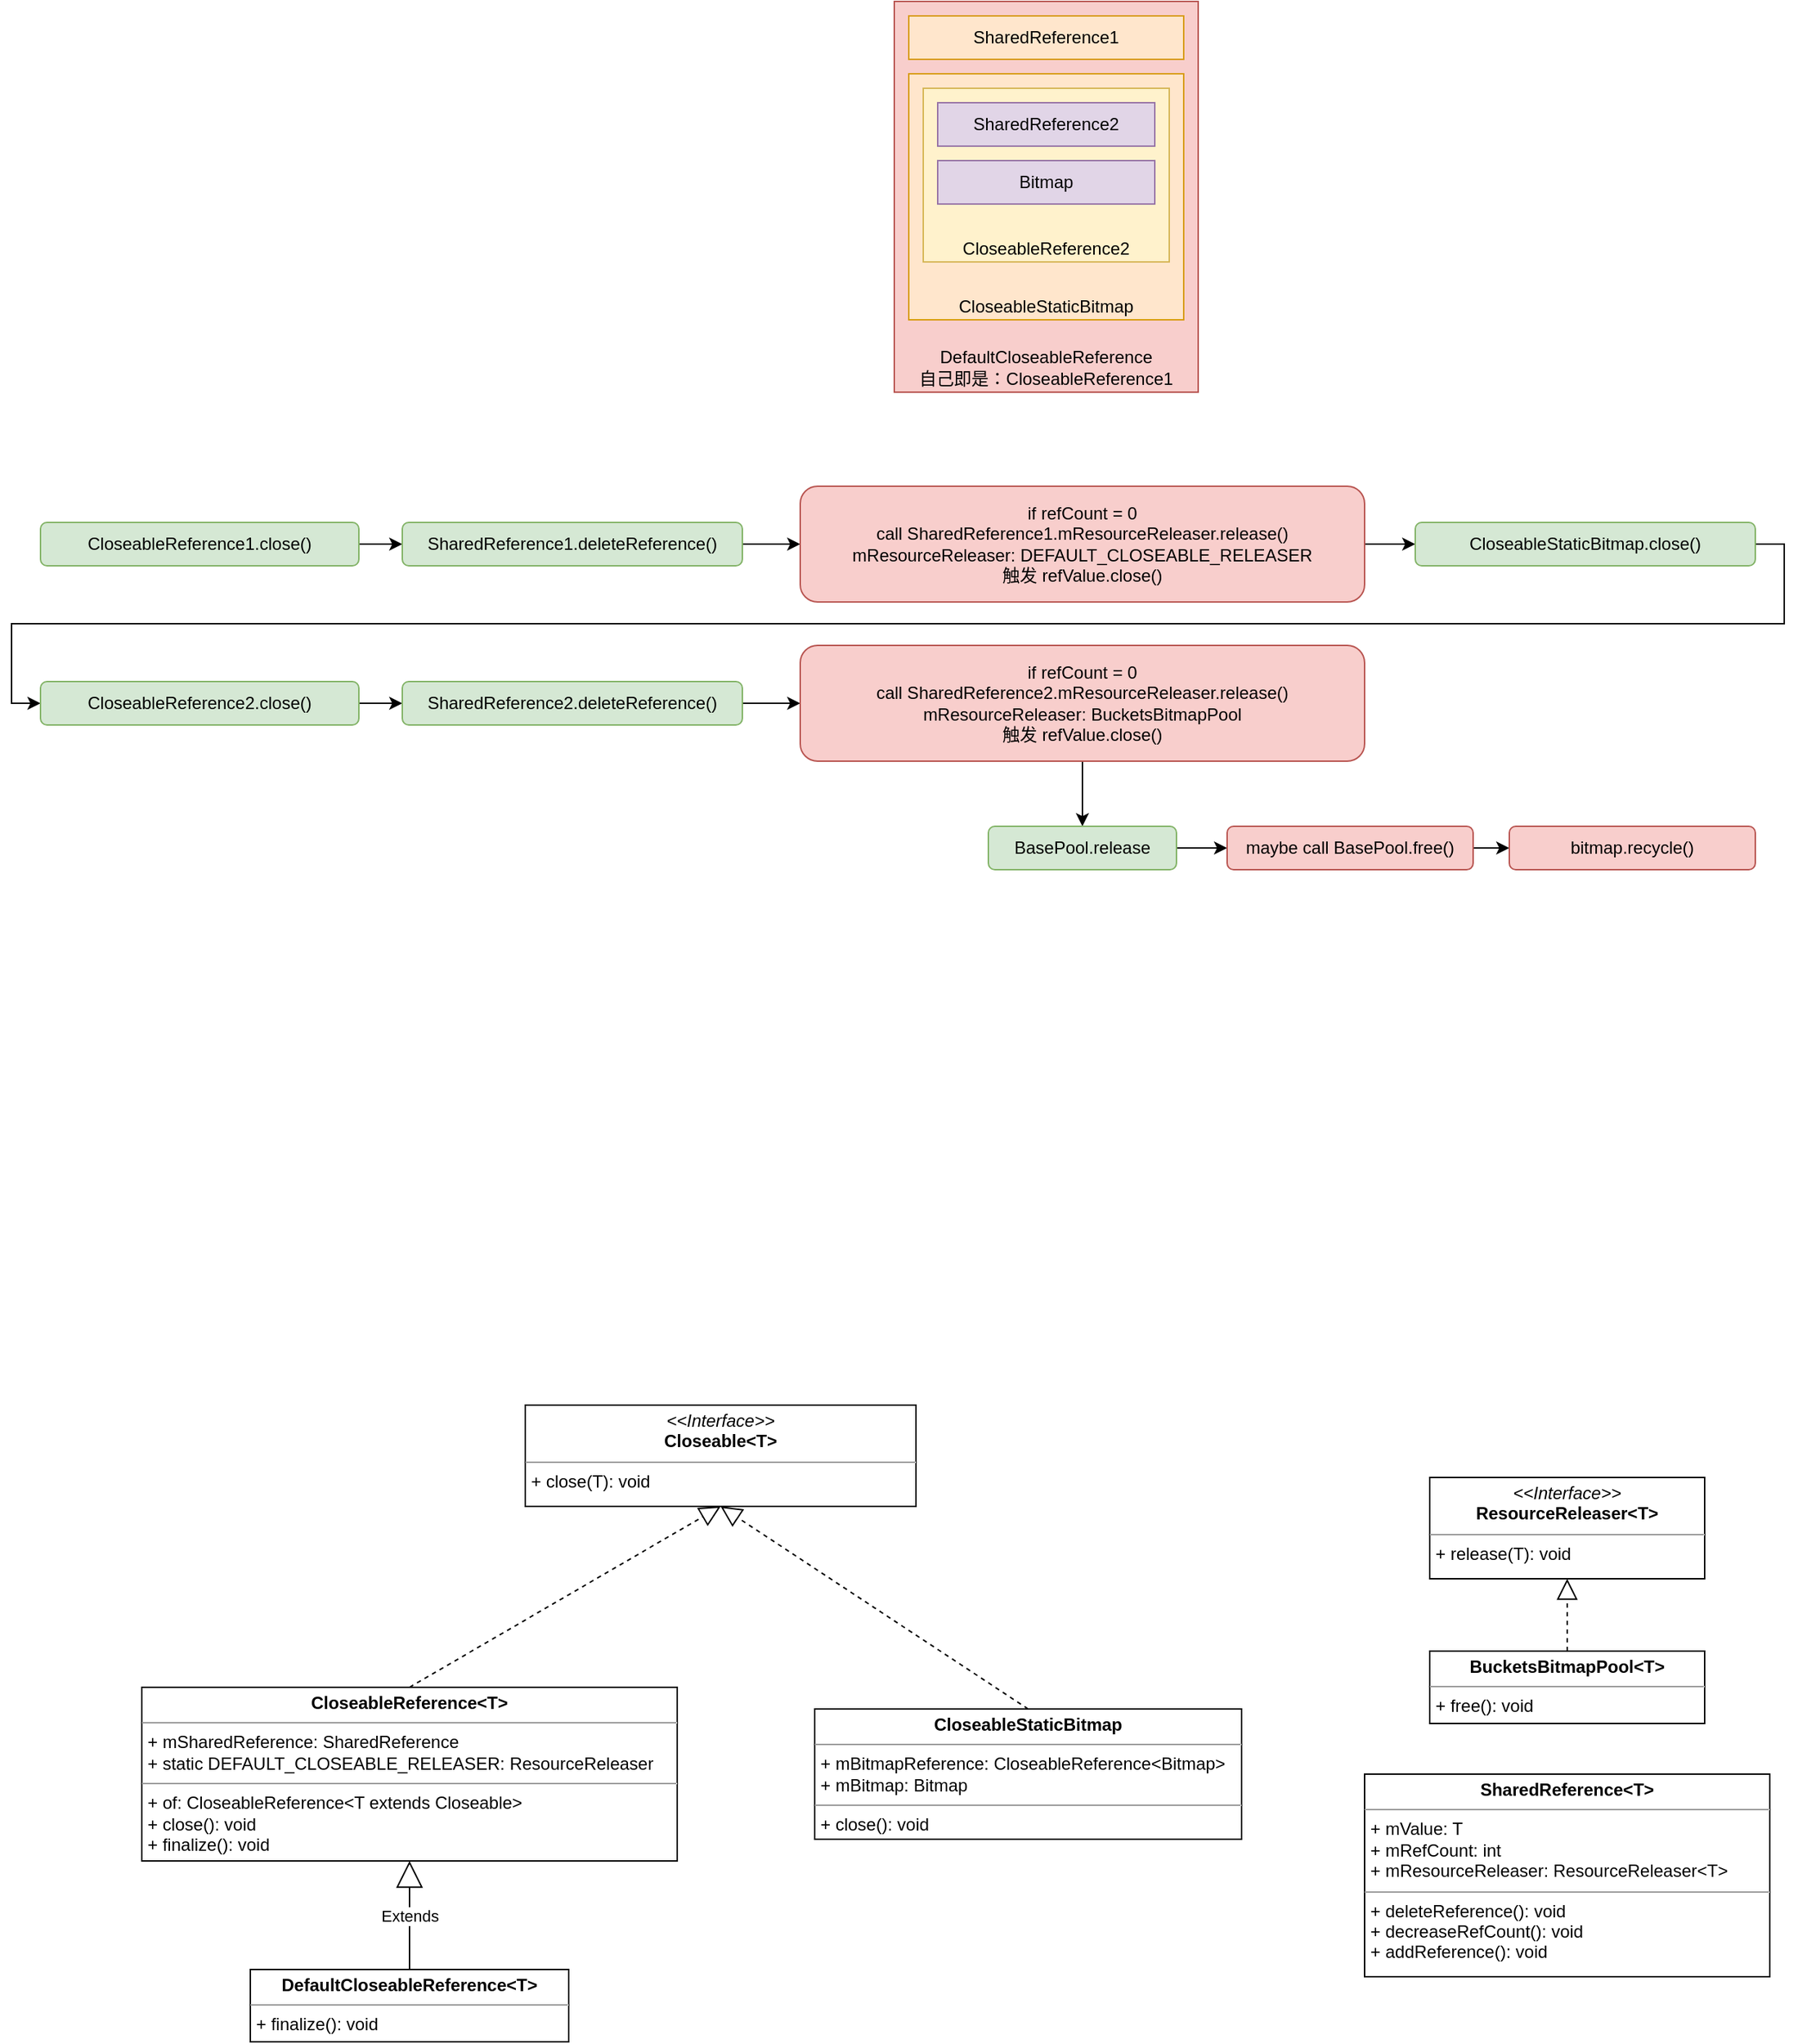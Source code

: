 <mxfile version="20.8.16" type="device"><diagram name="第 1 页" id="wdS7hAIknO0HaCnWVk2H"><mxGraphModel dx="1434" dy="854" grid="1" gridSize="10" guides="1" tooltips="1" connect="1" arrows="1" fold="1" page="1" pageScale="1" pageWidth="2336" pageHeight="1654" math="0" shadow="0"><root><mxCell id="0"/><mxCell id="1" parent="0"/><mxCell id="IE8ngASdTnthxoVhcLI6-67" value="&lt;p style=&quot;margin:0px;margin-top:4px;text-align:center;&quot;&gt;&lt;i&gt;&amp;lt;&amp;lt;Interface&amp;gt;&amp;gt;&lt;/i&gt;&lt;br&gt;&lt;b&gt;ResourceReleaser&amp;lt;T&amp;gt;&lt;/b&gt;&lt;/p&gt;&lt;hr size=&quot;1&quot;&gt;&lt;p style=&quot;margin:0px;margin-left:4px;&quot;&gt;+ release(T): void&lt;br&gt;&lt;/p&gt;" style="verticalAlign=top;align=left;overflow=fill;fontSize=12;fontFamily=Helvetica;html=1;whiteSpace=wrap;" parent="1" vertex="1"><mxGeometry x="1010" y="1150" width="190" height="70" as="geometry"/></mxCell><mxCell id="IE8ngASdTnthxoVhcLI6-75" value="&lt;p style=&quot;margin:0px;margin-top:4px;text-align:center;&quot;&gt;&lt;b&gt;CloseableReference&amp;lt;T&amp;gt;&lt;/b&gt;&lt;/p&gt;&lt;hr size=&quot;1&quot;&gt;&lt;p style=&quot;margin:0px;margin-left:4px;&quot;&gt;+ mSharedReference: SharedReference&lt;br&gt;&lt;/p&gt;&lt;p style=&quot;margin:0px;margin-left:4px;&quot;&gt;+ static DEFAULT_CLOSEABLE_RELEASER: ResourceReleaser&lt;/p&gt;&lt;hr size=&quot;1&quot;&gt;&lt;p style=&quot;margin:0px;margin-left:4px;&quot;&gt;+ of: CloseableReference&amp;lt;T extends Closeable&amp;gt;&amp;nbsp;&lt;/p&gt;&lt;p style=&quot;margin:0px;margin-left:4px;&quot;&gt;+ close(): void&lt;/p&gt;&lt;p style=&quot;margin:0px;margin-left:4px;&quot;&gt;+ finalize(): void&lt;/p&gt;" style="verticalAlign=top;align=left;overflow=fill;fontSize=12;fontFamily=Helvetica;html=1;whiteSpace=wrap;" parent="1" vertex="1"><mxGeometry x="120" y="1295" width="370" height="120" as="geometry"/></mxCell><mxCell id="IE8ngASdTnthxoVhcLI6-77" value="&lt;p style=&quot;margin:0px;margin-top:4px;text-align:center;&quot;&gt;&lt;b&gt;SharedReference&amp;lt;T&amp;gt;&lt;/b&gt;&lt;/p&gt;&lt;hr size=&quot;1&quot;&gt;&lt;p style=&quot;margin:0px;margin-left:4px;&quot;&gt;+ mValue: T&lt;br&gt;&lt;/p&gt;&lt;p style=&quot;margin:0px;margin-left:4px;&quot;&gt;+ mRefCount: int&lt;/p&gt;&lt;p style=&quot;margin:0px;margin-left:4px;&quot;&gt;+ mResourceReleaser: ResourceReleaser&amp;lt;T&amp;gt;&lt;/p&gt;&lt;hr size=&quot;1&quot;&gt;&lt;p style=&quot;margin:0px;margin-left:4px;&quot;&gt;+ deleteReference(): void&lt;/p&gt;&lt;p style=&quot;margin:0px;margin-left:4px;&quot;&gt;+ decreaseRefCount(): void&lt;/p&gt;&lt;p style=&quot;margin:0px;margin-left:4px;&quot;&gt;+ addReference(): void&lt;/p&gt;&lt;p style=&quot;margin:0px;margin-left:4px;&quot;&gt;&lt;br&gt;&lt;/p&gt;" style="verticalAlign=top;align=left;overflow=fill;fontSize=12;fontFamily=Helvetica;html=1;whiteSpace=wrap;" parent="1" vertex="1"><mxGeometry x="965" y="1355" width="280" height="140" as="geometry"/></mxCell><mxCell id="IE8ngASdTnthxoVhcLI6-78" value="&lt;p style=&quot;margin:0px;margin-top:4px;text-align:center;&quot;&gt;&lt;b&gt;CloseableStaticBitmap&lt;/b&gt;&lt;/p&gt;&lt;hr size=&quot;1&quot;&gt;&lt;p style=&quot;margin:0px;margin-left:4px;&quot;&gt;+ mBitmapReference: CloseableReference&amp;lt;Bitmap&amp;gt;&lt;br&gt;&lt;/p&gt;&lt;p style=&quot;margin:0px;margin-left:4px;&quot;&gt;+ mBitmap: Bitmap&lt;/p&gt;&lt;hr size=&quot;1&quot;&gt;&lt;p style=&quot;margin:0px;margin-left:4px;&quot;&gt;+ close(): void&lt;/p&gt;&lt;p style=&quot;margin:0px;margin-left:4px;&quot;&gt;&lt;br&gt;&lt;/p&gt;" style="verticalAlign=top;align=left;overflow=fill;fontSize=12;fontFamily=Helvetica;html=1;whiteSpace=wrap;" parent="1" vertex="1"><mxGeometry x="585" y="1310" width="295" height="90" as="geometry"/></mxCell><mxCell id="IE8ngASdTnthxoVhcLI6-79" value="&lt;p style=&quot;margin:0px;margin-top:4px;text-align:center;&quot;&gt;&lt;b&gt;DefaultCloseableReference&amp;lt;T&amp;gt;&lt;/b&gt;&lt;/p&gt;&lt;hr size=&quot;1&quot;&gt;&lt;p style=&quot;margin:0px;margin-left:4px;&quot;&gt;&lt;span style=&quot;background-color: initial;&quot;&gt;+ finalize(): void&lt;/span&gt;&lt;br&gt;&lt;/p&gt;" style="verticalAlign=top;align=left;overflow=fill;fontSize=12;fontFamily=Helvetica;html=1;whiteSpace=wrap;" parent="1" vertex="1"><mxGeometry x="195" y="1490" width="220" height="50" as="geometry"/></mxCell><mxCell id="IE8ngASdTnthxoVhcLI6-80" value="Extends" style="endArrow=block;endSize=16;endFill=0;html=1;rounded=0;exitX=0.5;exitY=0;exitDx=0;exitDy=0;entryX=0.5;entryY=1;entryDx=0;entryDy=0;" parent="1" source="IE8ngASdTnthxoVhcLI6-79" target="IE8ngASdTnthxoVhcLI6-75" edge="1"><mxGeometry width="160" relative="1" as="geometry"><mxPoint x="370" y="1070" as="sourcePoint"/><mxPoint x="300" y="1030" as="targetPoint"/></mxGeometry></mxCell><mxCell id="IE8ngASdTnthxoVhcLI6-83" value="&lt;p style=&quot;margin:0px;margin-top:4px;text-align:center;&quot;&gt;&lt;b&gt;BucketsBitmapPool&amp;lt;T&amp;gt;&lt;/b&gt;&lt;/p&gt;&lt;hr size=&quot;1&quot;&gt;&lt;p style=&quot;margin:0px;margin-left:4px;&quot;&gt;&lt;/p&gt;&lt;p style=&quot;margin:0px;margin-left:4px;&quot;&gt;+ free(): void&lt;/p&gt;&lt;p style=&quot;margin:0px;margin-left:4px;&quot;&gt;&lt;br&gt;&lt;/p&gt;" style="verticalAlign=top;align=left;overflow=fill;fontSize=12;fontFamily=Helvetica;html=1;whiteSpace=wrap;" parent="1" vertex="1"><mxGeometry x="1010" y="1270" width="190" height="50" as="geometry"/></mxCell><mxCell id="IE8ngASdTnthxoVhcLI6-84" value="" style="endArrow=block;dashed=1;endFill=0;endSize=12;html=1;rounded=0;entryX=0.5;entryY=1;entryDx=0;entryDy=0;" parent="1" source="IE8ngASdTnthxoVhcLI6-83" target="IE8ngASdTnthxoVhcLI6-67" edge="1"><mxGeometry width="160" relative="1" as="geometry"><mxPoint x="945" y="1890" as="sourcePoint"/><mxPoint x="1095" y="1470" as="targetPoint"/></mxGeometry></mxCell><mxCell id="m-vNd4gK6IGcWbfmuoFn-7" value="&lt;p style=&quot;margin:0px;margin-top:4px;text-align:center;&quot;&gt;&lt;i&gt;&amp;lt;&amp;lt;Interface&amp;gt;&amp;gt;&lt;/i&gt;&lt;br&gt;&lt;b&gt;Closeable&amp;lt;T&amp;gt;&lt;/b&gt;&lt;/p&gt;&lt;hr size=&quot;1&quot;&gt;&lt;p style=&quot;margin:0px;margin-left:4px;&quot;&gt;+ close(T): void&lt;br&gt;&lt;/p&gt;" style="verticalAlign=top;align=left;overflow=fill;fontSize=12;fontFamily=Helvetica;html=1;whiteSpace=wrap;" vertex="1" parent="1"><mxGeometry x="385" y="1100" width="270" height="70" as="geometry"/></mxCell><mxCell id="m-vNd4gK6IGcWbfmuoFn-10" value="" style="endArrow=block;dashed=1;endFill=0;endSize=12;html=1;rounded=0;exitX=0.5;exitY=0;exitDx=0;exitDy=0;entryX=0.5;entryY=1;entryDx=0;entryDy=0;" edge="1" parent="1" source="IE8ngASdTnthxoVhcLI6-75" target="m-vNd4gK6IGcWbfmuoFn-7"><mxGeometry width="160" relative="1" as="geometry"><mxPoint x="390" y="1170" as="sourcePoint"/><mxPoint x="550" y="1170" as="targetPoint"/></mxGeometry></mxCell><mxCell id="m-vNd4gK6IGcWbfmuoFn-11" value="" style="endArrow=block;dashed=1;endFill=0;endSize=12;html=1;rounded=0;exitX=0.5;exitY=0;exitDx=0;exitDy=0;entryX=0.5;entryY=1;entryDx=0;entryDy=0;" edge="1" parent="1" source="IE8ngASdTnthxoVhcLI6-78" target="m-vNd4gK6IGcWbfmuoFn-7"><mxGeometry width="160" relative="1" as="geometry"><mxPoint x="315" y="1305" as="sourcePoint"/><mxPoint x="530" y="1180" as="targetPoint"/></mxGeometry></mxCell><mxCell id="m-vNd4gK6IGcWbfmuoFn-47" value="" style="group" vertex="1" connectable="0" parent="1"><mxGeometry x="640" y="130" width="210" height="270" as="geometry"/></mxCell><mxCell id="m-vNd4gK6IGcWbfmuoFn-33" value="DefaultCloseableReference&lt;br&gt;自己即是：CloseableReference1" style="rounded=0;whiteSpace=wrap;html=1;fillColor=#f8cecc;strokeColor=#b85450;verticalAlign=bottom;" vertex="1" parent="m-vNd4gK6IGcWbfmuoFn-47"><mxGeometry width="210" height="270" as="geometry"/></mxCell><mxCell id="m-vNd4gK6IGcWbfmuoFn-34" value="SharedReference1" style="rounded=0;whiteSpace=wrap;html=1;fillColor=#ffe6cc;strokeColor=#d79b00;verticalAlign=middle;" vertex="1" parent="m-vNd4gK6IGcWbfmuoFn-47"><mxGeometry x="10" y="10" width="190" height="30" as="geometry"/></mxCell><mxCell id="m-vNd4gK6IGcWbfmuoFn-35" value="CloseableStaticBitmap" style="rounded=0;whiteSpace=wrap;html=1;fillColor=#ffe6cc;strokeColor=#d79b00;verticalAlign=bottom;" vertex="1" parent="m-vNd4gK6IGcWbfmuoFn-47"><mxGeometry x="10" y="50" width="190" height="170" as="geometry"/></mxCell><mxCell id="m-vNd4gK6IGcWbfmuoFn-36" value="CloseableReference2" style="rounded=0;whiteSpace=wrap;html=1;fillColor=#fff2cc;strokeColor=#d6b656;verticalAlign=bottom;" vertex="1" parent="m-vNd4gK6IGcWbfmuoFn-47"><mxGeometry x="20" y="60" width="170" height="120" as="geometry"/></mxCell><mxCell id="m-vNd4gK6IGcWbfmuoFn-39" value="SharedReference2" style="rounded=0;whiteSpace=wrap;html=1;fillColor=#e1d5e7;strokeColor=#9673a6;verticalAlign=middle;" vertex="1" parent="m-vNd4gK6IGcWbfmuoFn-47"><mxGeometry x="30" y="70" width="150" height="30" as="geometry"/></mxCell><mxCell id="m-vNd4gK6IGcWbfmuoFn-40" value="Bitmap" style="rounded=0;whiteSpace=wrap;html=1;fillColor=#e1d5e7;strokeColor=#9673a6;verticalAlign=middle;" vertex="1" parent="m-vNd4gK6IGcWbfmuoFn-47"><mxGeometry x="30" y="110" width="150" height="30" as="geometry"/></mxCell><mxCell id="m-vNd4gK6IGcWbfmuoFn-62" style="edgeStyle=orthogonalEdgeStyle;rounded=0;orthogonalLoop=1;jettySize=auto;html=1;exitX=1;exitY=0.5;exitDx=0;exitDy=0;entryX=0;entryY=0.5;entryDx=0;entryDy=0;fontColor=#000000;" edge="1" parent="1" source="m-vNd4gK6IGcWbfmuoFn-56" target="m-vNd4gK6IGcWbfmuoFn-57"><mxGeometry relative="1" as="geometry"/></mxCell><mxCell id="m-vNd4gK6IGcWbfmuoFn-56" value="CloseableReference1.close()" style="rounded=1;whiteSpace=wrap;html=1;fillColor=#d5e8d4;strokeColor=#82b366;" vertex="1" parent="1"><mxGeometry x="50" y="490" width="220" height="30" as="geometry"/></mxCell><mxCell id="m-vNd4gK6IGcWbfmuoFn-76" style="edgeStyle=orthogonalEdgeStyle;rounded=0;orthogonalLoop=1;jettySize=auto;html=1;exitX=1;exitY=0.5;exitDx=0;exitDy=0;entryX=0;entryY=0.5;entryDx=0;entryDy=0;fontColor=#000000;" edge="1" parent="1" source="m-vNd4gK6IGcWbfmuoFn-57" target="m-vNd4gK6IGcWbfmuoFn-63"><mxGeometry relative="1" as="geometry"/></mxCell><mxCell id="m-vNd4gK6IGcWbfmuoFn-57" value="SharedReference1.deleteReference()" style="rounded=1;whiteSpace=wrap;html=1;fillColor=#d5e8d4;strokeColor=#82b366;" vertex="1" parent="1"><mxGeometry x="300" y="490" width="235" height="30" as="geometry"/></mxCell><mxCell id="m-vNd4gK6IGcWbfmuoFn-77" style="edgeStyle=orthogonalEdgeStyle;rounded=0;orthogonalLoop=1;jettySize=auto;html=1;exitX=1;exitY=0.5;exitDx=0;exitDy=0;entryX=0;entryY=0.5;entryDx=0;entryDy=0;fontColor=#000000;" edge="1" parent="1" source="m-vNd4gK6IGcWbfmuoFn-63" target="m-vNd4gK6IGcWbfmuoFn-64"><mxGeometry relative="1" as="geometry"/></mxCell><mxCell id="m-vNd4gK6IGcWbfmuoFn-63" value="if refCount = 0 &lt;br&gt;call SharedReference1.mResourceReleaser.release()&lt;br&gt;mResourceReleaser: DEFAULT_CLOSEABLE_RELEASER&lt;br&gt;触发 refValue.close()" style="rounded=1;whiteSpace=wrap;html=1;fillColor=#f8cecc;strokeColor=#b85450;" vertex="1" parent="1"><mxGeometry x="575" y="465" width="390" height="80" as="geometry"/></mxCell><mxCell id="m-vNd4gK6IGcWbfmuoFn-78" style="edgeStyle=orthogonalEdgeStyle;rounded=0;orthogonalLoop=1;jettySize=auto;html=1;exitX=1;exitY=0.5;exitDx=0;exitDy=0;fontColor=#000000;entryX=0;entryY=0.5;entryDx=0;entryDy=0;" edge="1" parent="1" source="m-vNd4gK6IGcWbfmuoFn-64" target="m-vNd4gK6IGcWbfmuoFn-65"><mxGeometry relative="1" as="geometry"/></mxCell><mxCell id="m-vNd4gK6IGcWbfmuoFn-64" value="CloseableStaticBitmap.close()" style="rounded=1;whiteSpace=wrap;html=1;fillColor=#d5e8d4;strokeColor=#82b366;" vertex="1" parent="1"><mxGeometry x="1000" y="490" width="235" height="30" as="geometry"/></mxCell><mxCell id="m-vNd4gK6IGcWbfmuoFn-68" style="edgeStyle=orthogonalEdgeStyle;rounded=0;orthogonalLoop=1;jettySize=auto;html=1;exitX=1;exitY=0.5;exitDx=0;exitDy=0;entryX=0;entryY=0.5;entryDx=0;entryDy=0;fontColor=#000000;" edge="1" parent="1" source="m-vNd4gK6IGcWbfmuoFn-65" target="m-vNd4gK6IGcWbfmuoFn-66"><mxGeometry relative="1" as="geometry"/></mxCell><mxCell id="m-vNd4gK6IGcWbfmuoFn-65" value="CloseableReference2.close()" style="rounded=1;whiteSpace=wrap;html=1;fillColor=#d5e8d4;strokeColor=#82b366;" vertex="1" parent="1"><mxGeometry x="50" y="600" width="220" height="30" as="geometry"/></mxCell><mxCell id="m-vNd4gK6IGcWbfmuoFn-79" style="edgeStyle=orthogonalEdgeStyle;rounded=0;orthogonalLoop=1;jettySize=auto;html=1;exitX=1;exitY=0.5;exitDx=0;exitDy=0;entryX=0;entryY=0.5;entryDx=0;entryDy=0;fontColor=#000000;" edge="1" parent="1" source="m-vNd4gK6IGcWbfmuoFn-66" target="m-vNd4gK6IGcWbfmuoFn-69"><mxGeometry relative="1" as="geometry"/></mxCell><mxCell id="m-vNd4gK6IGcWbfmuoFn-66" value="SharedReference2.deleteReference()" style="rounded=1;whiteSpace=wrap;html=1;fillColor=#d5e8d4;strokeColor=#82b366;" vertex="1" parent="1"><mxGeometry x="300" y="600" width="235" height="30" as="geometry"/></mxCell><mxCell id="m-vNd4gK6IGcWbfmuoFn-80" style="edgeStyle=orthogonalEdgeStyle;rounded=0;orthogonalLoop=1;jettySize=auto;html=1;exitX=0.5;exitY=1;exitDx=0;exitDy=0;fontColor=#000000;" edge="1" parent="1" source="m-vNd4gK6IGcWbfmuoFn-69" target="m-vNd4gK6IGcWbfmuoFn-70"><mxGeometry relative="1" as="geometry"/></mxCell><mxCell id="m-vNd4gK6IGcWbfmuoFn-69" value="if refCount = 0 &lt;br&gt;call SharedReference2.mResourceReleaser.release()&lt;br&gt;mResourceReleaser: BucketsBitmapPool&lt;br&gt;触发 refValue.close()" style="rounded=1;whiteSpace=wrap;html=1;fillColor=#f8cecc;strokeColor=#b85450;" vertex="1" parent="1"><mxGeometry x="575" y="575" width="390" height="80" as="geometry"/></mxCell><mxCell id="m-vNd4gK6IGcWbfmuoFn-81" style="edgeStyle=orthogonalEdgeStyle;rounded=0;orthogonalLoop=1;jettySize=auto;html=1;exitX=1;exitY=0.5;exitDx=0;exitDy=0;entryX=0;entryY=0.5;entryDx=0;entryDy=0;fontColor=#000000;" edge="1" parent="1" source="m-vNd4gK6IGcWbfmuoFn-70" target="m-vNd4gK6IGcWbfmuoFn-73"><mxGeometry relative="1" as="geometry"/></mxCell><mxCell id="m-vNd4gK6IGcWbfmuoFn-70" value="BasePool.release" style="rounded=1;whiteSpace=wrap;html=1;fillColor=#d5e8d4;strokeColor=#82b366;" vertex="1" parent="1"><mxGeometry x="705" y="700" width="130" height="30" as="geometry"/></mxCell><mxCell id="m-vNd4gK6IGcWbfmuoFn-82" style="edgeStyle=orthogonalEdgeStyle;rounded=0;orthogonalLoop=1;jettySize=auto;html=1;exitX=1;exitY=0.5;exitDx=0;exitDy=0;entryX=0;entryY=0.5;entryDx=0;entryDy=0;fontColor=#000000;" edge="1" parent="1" source="m-vNd4gK6IGcWbfmuoFn-73" target="m-vNd4gK6IGcWbfmuoFn-74"><mxGeometry relative="1" as="geometry"/></mxCell><mxCell id="m-vNd4gK6IGcWbfmuoFn-73" value="maybe call BasePool.free()" style="rounded=1;whiteSpace=wrap;html=1;fillColor=#f8cecc;strokeColor=#b85450;" vertex="1" parent="1"><mxGeometry x="870" y="700" width="170" height="30" as="geometry"/></mxCell><mxCell id="m-vNd4gK6IGcWbfmuoFn-74" value="bitmap.recycle()" style="rounded=1;whiteSpace=wrap;html=1;fillColor=#f8cecc;strokeColor=#b85450;" vertex="1" parent="1"><mxGeometry x="1065" y="700" width="170" height="30" as="geometry"/></mxCell></root></mxGraphModel></diagram></mxfile>